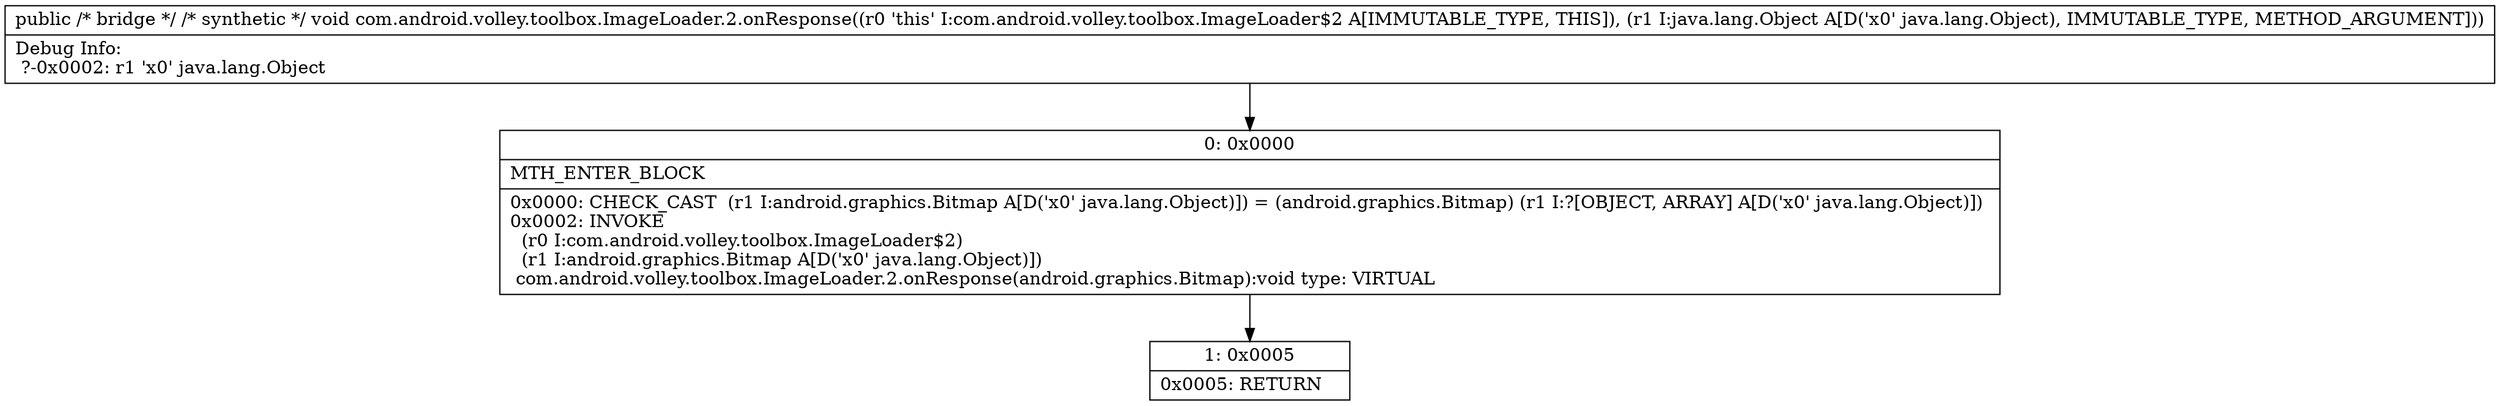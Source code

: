 digraph "CFG forcom.android.volley.toolbox.ImageLoader.2.onResponse(Ljava\/lang\/Object;)V" {
Node_0 [shape=record,label="{0\:\ 0x0000|MTH_ENTER_BLOCK\l|0x0000: CHECK_CAST  (r1 I:android.graphics.Bitmap A[D('x0' java.lang.Object)]) = (android.graphics.Bitmap) (r1 I:?[OBJECT, ARRAY] A[D('x0' java.lang.Object)]) \l0x0002: INVOKE  \l  (r0 I:com.android.volley.toolbox.ImageLoader$2)\l  (r1 I:android.graphics.Bitmap A[D('x0' java.lang.Object)])\l com.android.volley.toolbox.ImageLoader.2.onResponse(android.graphics.Bitmap):void type: VIRTUAL \l}"];
Node_1 [shape=record,label="{1\:\ 0x0005|0x0005: RETURN   \l}"];
MethodNode[shape=record,label="{public \/* bridge *\/ \/* synthetic *\/ void com.android.volley.toolbox.ImageLoader.2.onResponse((r0 'this' I:com.android.volley.toolbox.ImageLoader$2 A[IMMUTABLE_TYPE, THIS]), (r1 I:java.lang.Object A[D('x0' java.lang.Object), IMMUTABLE_TYPE, METHOD_ARGUMENT]))  | Debug Info:\l  ?\-0x0002: r1 'x0' java.lang.Object\l}"];
MethodNode -> Node_0;
Node_0 -> Node_1;
}

